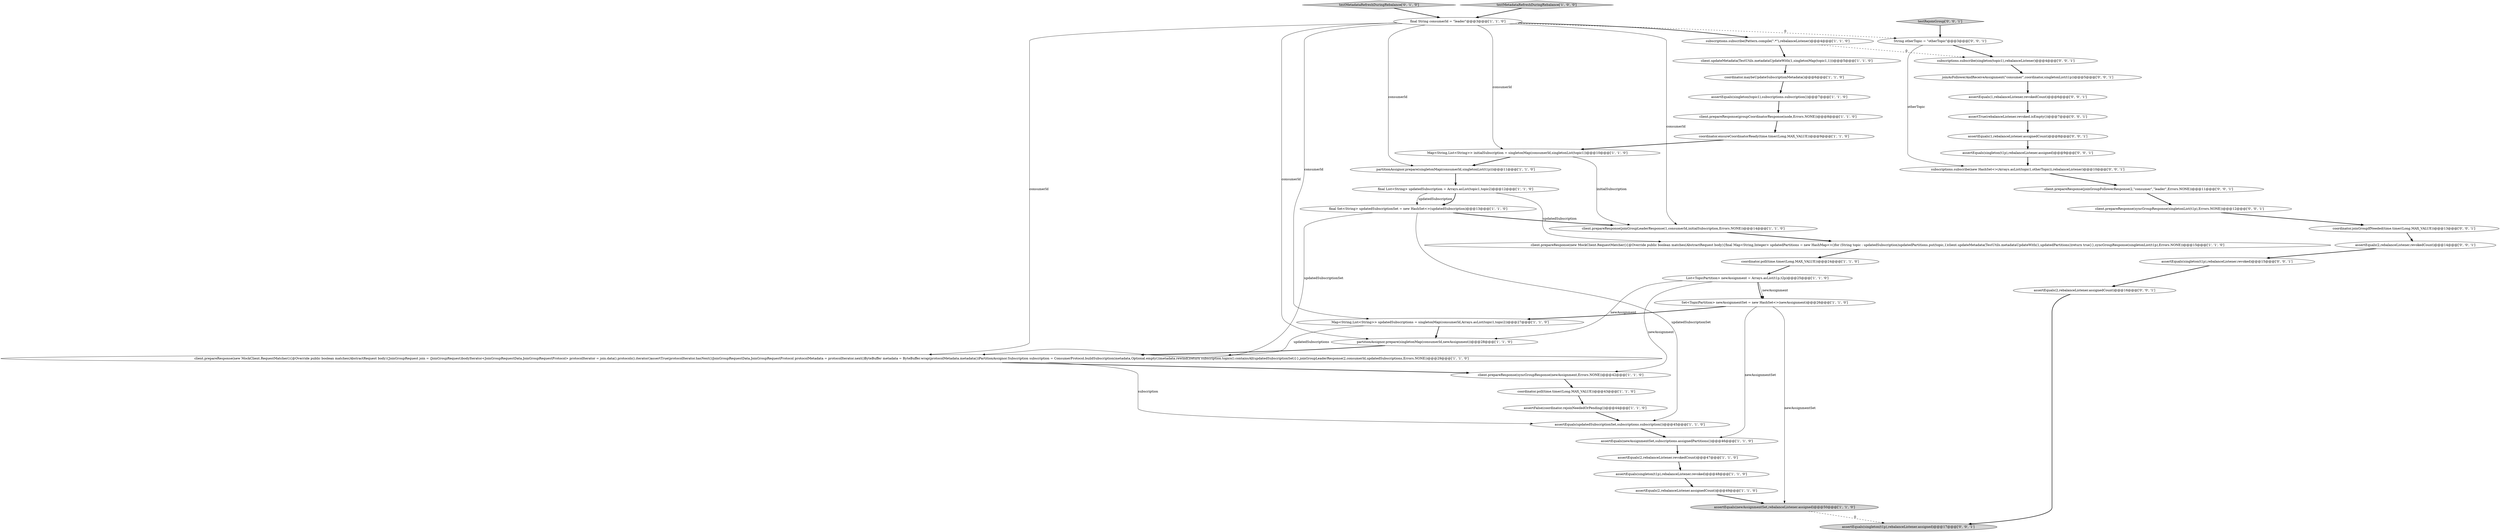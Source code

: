digraph {
11 [style = filled, label = "assertEquals(2,rebalanceListener.revokedCount)@@@47@@@['1', '1', '0']", fillcolor = white, shape = ellipse image = "AAA0AAABBB1BBB"];
40 [style = filled, label = "assertEquals(2,rebalanceListener.assignedCount)@@@16@@@['0', '0', '1']", fillcolor = white, shape = ellipse image = "AAA0AAABBB3BBB"];
39 [style = filled, label = "coordinator.joinGroupIfNeeded(time.timer(Long.MAX_VALUE))@@@13@@@['0', '0', '1']", fillcolor = white, shape = ellipse image = "AAA0AAABBB3BBB"];
19 [style = filled, label = "coordinator.poll(time.timer(Long.MAX_VALUE))@@@24@@@['1', '1', '0']", fillcolor = white, shape = ellipse image = "AAA0AAABBB1BBB"];
9 [style = filled, label = "assertEquals(singleton(t1p),rebalanceListener.revoked)@@@48@@@['1', '1', '0']", fillcolor = white, shape = ellipse image = "AAA0AAABBB1BBB"];
22 [style = filled, label = "assertEquals(2,rebalanceListener.assignedCount)@@@49@@@['1', '1', '0']", fillcolor = white, shape = ellipse image = "AAA0AAABBB1BBB"];
15 [style = filled, label = "assertFalse(coordinator.rejoinNeededOrPending())@@@44@@@['1', '1', '0']", fillcolor = white, shape = ellipse image = "AAA0AAABBB1BBB"];
37 [style = filled, label = "assertTrue(rebalanceListener.revoked.isEmpty())@@@7@@@['0', '0', '1']", fillcolor = white, shape = ellipse image = "AAA0AAABBB3BBB"];
26 [style = filled, label = "Set<TopicPartition> newAssignmentSet = new HashSet<>(newAssignment)@@@26@@@['1', '1', '0']", fillcolor = white, shape = ellipse image = "AAA0AAABBB1BBB"];
31 [style = filled, label = "String otherTopic = \"otherTopic\"@@@3@@@['0', '0', '1']", fillcolor = white, shape = ellipse image = "AAA0AAABBB3BBB"];
35 [style = filled, label = "joinAsFollowerAndReceiveAssignment(\"consumer\",coordinator,singletonList(t1p))@@@5@@@['0', '0', '1']", fillcolor = white, shape = ellipse image = "AAA0AAABBB3BBB"];
0 [style = filled, label = "Map<String,List<String>> initialSubscription = singletonMap(consumerId,singletonList(topic1))@@@10@@@['1', '1', '0']", fillcolor = white, shape = ellipse image = "AAA0AAABBB1BBB"];
3 [style = filled, label = "client.prepareResponse(joinGroupLeaderResponse(1,consumerId,initialSubscription,Errors.NONE))@@@14@@@['1', '1', '0']", fillcolor = white, shape = ellipse image = "AAA0AAABBB1BBB"];
14 [style = filled, label = "coordinator.ensureCoordinatorReady(time.timer(Long.MAX_VALUE))@@@9@@@['1', '1', '0']", fillcolor = white, shape = ellipse image = "AAA0AAABBB1BBB"];
24 [style = filled, label = "final Set<String> updatedSubscriptionSet = new HashSet<>(updatedSubscription)@@@13@@@['1', '1', '0']", fillcolor = white, shape = ellipse image = "AAA0AAABBB1BBB"];
33 [style = filled, label = "assertEquals(2,rebalanceListener.revokedCount)@@@14@@@['0', '0', '1']", fillcolor = white, shape = ellipse image = "AAA0AAABBB3BBB"];
43 [style = filled, label = "client.prepareResponse(joinGroupFollowerResponse(2,\"consumer\",\"leader\",Errors.NONE))@@@11@@@['0', '0', '1']", fillcolor = white, shape = ellipse image = "AAA0AAABBB3BBB"];
2 [style = filled, label = "partitionAssignor.prepare(singletonMap(consumerId,newAssignment))@@@28@@@['1', '1', '0']", fillcolor = white, shape = ellipse image = "AAA0AAABBB1BBB"];
16 [style = filled, label = "assertEquals(newAssignmentSet,subscriptions.assignedPartitions())@@@46@@@['1', '1', '0']", fillcolor = white, shape = ellipse image = "AAA0AAABBB1BBB"];
1 [style = filled, label = "subscriptions.subscribe(Pattern.compile(\".*\"),rebalanceListener)@@@4@@@['1', '1', '0']", fillcolor = white, shape = ellipse image = "AAA0AAABBB1BBB"];
17 [style = filled, label = "assertEquals(newAssignmentSet,rebalanceListener.assigned)@@@50@@@['1', '1', '0']", fillcolor = lightgray, shape = ellipse image = "AAA0AAABBB1BBB"];
32 [style = filled, label = "subscriptions.subscribe(new HashSet<>(Arrays.asList(topic1,otherTopic)),rebalanceListener)@@@10@@@['0', '0', '1']", fillcolor = white, shape = ellipse image = "AAA0AAABBB3BBB"];
38 [style = filled, label = "assertEquals(singleton(t1p),rebalanceListener.assigned)@@@9@@@['0', '0', '1']", fillcolor = white, shape = ellipse image = "AAA0AAABBB3BBB"];
13 [style = filled, label = "client.prepareResponse(new MockClient.RequestMatcher(){@Override public boolean matches(AbstractRequest body){final Map<String,Integer> updatedPartitions = new HashMap<>()for (String topic : updatedSubscription)updatedPartitions.put(topic,1)client.updateMetadata(TestUtils.metadataUpdateWith(1,updatedPartitions))return true}},syncGroupResponse(singletonList(t1p),Errors.NONE))@@@15@@@['1', '1', '0']", fillcolor = white, shape = ellipse image = "AAA0AAABBB1BBB"];
10 [style = filled, label = "partitionAssignor.prepare(singletonMap(consumerId,singletonList(t1p)))@@@11@@@['1', '1', '0']", fillcolor = white, shape = ellipse image = "AAA0AAABBB1BBB"];
36 [style = filled, label = "client.prepareResponse(syncGroupResponse(singletonList(t1p),Errors.NONE))@@@12@@@['0', '0', '1']", fillcolor = white, shape = ellipse image = "AAA0AAABBB3BBB"];
42 [style = filled, label = "assertEquals(1,rebalanceListener.revokedCount)@@@6@@@['0', '0', '1']", fillcolor = white, shape = ellipse image = "AAA0AAABBB3BBB"];
12 [style = filled, label = "client.updateMetadata(TestUtils.metadataUpdateWith(1,singletonMap(topic1,1)))@@@5@@@['1', '1', '0']", fillcolor = white, shape = ellipse image = "AAA0AAABBB1BBB"];
6 [style = filled, label = "assertEquals(updatedSubscriptionSet,subscriptions.subscription())@@@45@@@['1', '1', '0']", fillcolor = white, shape = ellipse image = "AAA0AAABBB1BBB"];
21 [style = filled, label = "final List<String> updatedSubscription = Arrays.asList(topic1,topic2)@@@12@@@['1', '1', '0']", fillcolor = white, shape = ellipse image = "AAA0AAABBB1BBB"];
34 [style = filled, label = "assertEquals(singleton(t1p),rebalanceListener.revoked)@@@15@@@['0', '0', '1']", fillcolor = white, shape = ellipse image = "AAA0AAABBB3BBB"];
20 [style = filled, label = "client.prepareResponse(new MockClient.RequestMatcher(){@Override public boolean matches(AbstractRequest body){JoinGroupRequest join = (JoinGroupRequest)bodyIterator<JoinGroupRequestData.JoinGroupRequestProtocol> protocolIterator = join.data().protocols().iterator()assertTrue(protocolIterator.hasNext())JoinGroupRequestData.JoinGroupRequestProtocol protocolMetadata = protocolIterator.next()ByteBuffer metadata = ByteBuffer.wrap(protocolMetadata.metadata())PartitionAssignor.Subscription subscription = ConsumerProtocol.buildSubscription(metadata,Optional.empty())metadata.rewind()return subscription.topics().containsAll(updatedSubscriptionSet)}},joinGroupLeaderResponse(2,consumerId,updatedSubscriptions,Errors.NONE))@@@29@@@['1', '1', '0']", fillcolor = white, shape = ellipse image = "AAA0AAABBB1BBB"];
23 [style = filled, label = "coordinator.maybeUpdateSubscriptionMetadata()@@@6@@@['1', '1', '0']", fillcolor = white, shape = ellipse image = "AAA0AAABBB1BBB"];
4 [style = filled, label = "Map<String,List<String>> updatedSubscriptions = singletonMap(consumerId,Arrays.asList(topic1,topic2))@@@27@@@['1', '1', '0']", fillcolor = white, shape = ellipse image = "AAA0AAABBB1BBB"];
28 [style = filled, label = "assertEquals(singleton(topic1),subscriptions.subscription())@@@7@@@['1', '1', '0']", fillcolor = white, shape = ellipse image = "AAA0AAABBB1BBB"];
30 [style = filled, label = "assertEquals(singleton(t1p),rebalanceListener.assigned)@@@17@@@['0', '0', '1']", fillcolor = lightgray, shape = ellipse image = "AAA0AAABBB3BBB"];
44 [style = filled, label = "assertEquals(1,rebalanceListener.assignedCount)@@@8@@@['0', '0', '1']", fillcolor = white, shape = ellipse image = "AAA0AAABBB3BBB"];
41 [style = filled, label = "subscriptions.subscribe(singleton(topic1),rebalanceListener)@@@4@@@['0', '0', '1']", fillcolor = white, shape = ellipse image = "AAA0AAABBB3BBB"];
7 [style = filled, label = "client.prepareResponse(groupCoordinatorResponse(node,Errors.NONE))@@@8@@@['1', '1', '0']", fillcolor = white, shape = ellipse image = "AAA0AAABBB1BBB"];
18 [style = filled, label = "final String consumerId = \"leader\"@@@3@@@['1', '1', '0']", fillcolor = white, shape = ellipse image = "AAA0AAABBB1BBB"];
5 [style = filled, label = "coordinator.poll(time.timer(Long.MAX_VALUE))@@@43@@@['1', '1', '0']", fillcolor = white, shape = ellipse image = "AAA0AAABBB1BBB"];
45 [style = filled, label = "testRejoinGroup['0', '0', '1']", fillcolor = lightgray, shape = diamond image = "AAA0AAABBB3BBB"];
25 [style = filled, label = "client.prepareResponse(syncGroupResponse(newAssignment,Errors.NONE))@@@42@@@['1', '1', '0']", fillcolor = white, shape = ellipse image = "AAA0AAABBB1BBB"];
29 [style = filled, label = "testMetadataRefreshDuringRebalance['0', '1', '0']", fillcolor = lightgray, shape = diamond image = "AAA0AAABBB2BBB"];
8 [style = filled, label = "List<TopicPartition> newAssignment = Arrays.asList(t1p,t2p)@@@25@@@['1', '1', '0']", fillcolor = white, shape = ellipse image = "AAA0AAABBB1BBB"];
27 [style = filled, label = "testMetadataRefreshDuringRebalance['1', '0', '0']", fillcolor = lightgray, shape = diamond image = "AAA0AAABBB1BBB"];
9->22 [style = bold, label=""];
28->7 [style = bold, label=""];
40->30 [style = bold, label=""];
38->32 [style = bold, label=""];
32->43 [style = bold, label=""];
39->33 [style = bold, label=""];
10->21 [style = bold, label=""];
8->26 [style = solid, label="newAssignment"];
4->20 [style = solid, label="updatedSubscriptions"];
18->0 [style = solid, label="consumerId"];
13->19 [style = bold, label=""];
21->24 [style = solid, label="updatedSubscription"];
26->16 [style = solid, label="newAssignmentSet"];
37->44 [style = bold, label=""];
8->26 [style = bold, label=""];
18->3 [style = solid, label="consumerId"];
1->12 [style = bold, label=""];
20->6 [style = solid, label="subscription"];
19->8 [style = bold, label=""];
21->13 [style = solid, label="updatedSubscription"];
35->42 [style = bold, label=""];
42->37 [style = bold, label=""];
33->34 [style = bold, label=""];
11->9 [style = bold, label=""];
14->0 [style = bold, label=""];
34->40 [style = bold, label=""];
41->35 [style = bold, label=""];
21->24 [style = bold, label=""];
12->23 [style = bold, label=""];
26->4 [style = bold, label=""];
22->17 [style = bold, label=""];
3->13 [style = bold, label=""];
24->6 [style = solid, label="updatedSubscriptionSet"];
15->6 [style = bold, label=""];
8->2 [style = solid, label="newAssignment"];
17->30 [style = dashed, label="0"];
4->2 [style = bold, label=""];
18->20 [style = solid, label="consumerId"];
7->14 [style = bold, label=""];
20->25 [style = bold, label=""];
45->31 [style = bold, label=""];
0->10 [style = bold, label=""];
6->16 [style = bold, label=""];
44->38 [style = bold, label=""];
18->4 [style = solid, label="consumerId"];
25->5 [style = bold, label=""];
1->41 [style = dashed, label="0"];
31->32 [style = solid, label="otherTopic"];
31->41 [style = bold, label=""];
2->20 [style = bold, label=""];
24->3 [style = bold, label=""];
18->10 [style = solid, label="consumerId"];
0->3 [style = solid, label="initialSubscription"];
26->17 [style = solid, label="newAssignmentSet"];
24->20 [style = solid, label="updatedSubscriptionSet"];
27->18 [style = bold, label=""];
43->36 [style = bold, label=""];
18->31 [style = dashed, label="0"];
18->1 [style = bold, label=""];
23->28 [style = bold, label=""];
29->18 [style = bold, label=""];
16->11 [style = bold, label=""];
36->39 [style = bold, label=""];
18->2 [style = solid, label="consumerId"];
8->25 [style = solid, label="newAssignment"];
5->15 [style = bold, label=""];
}
